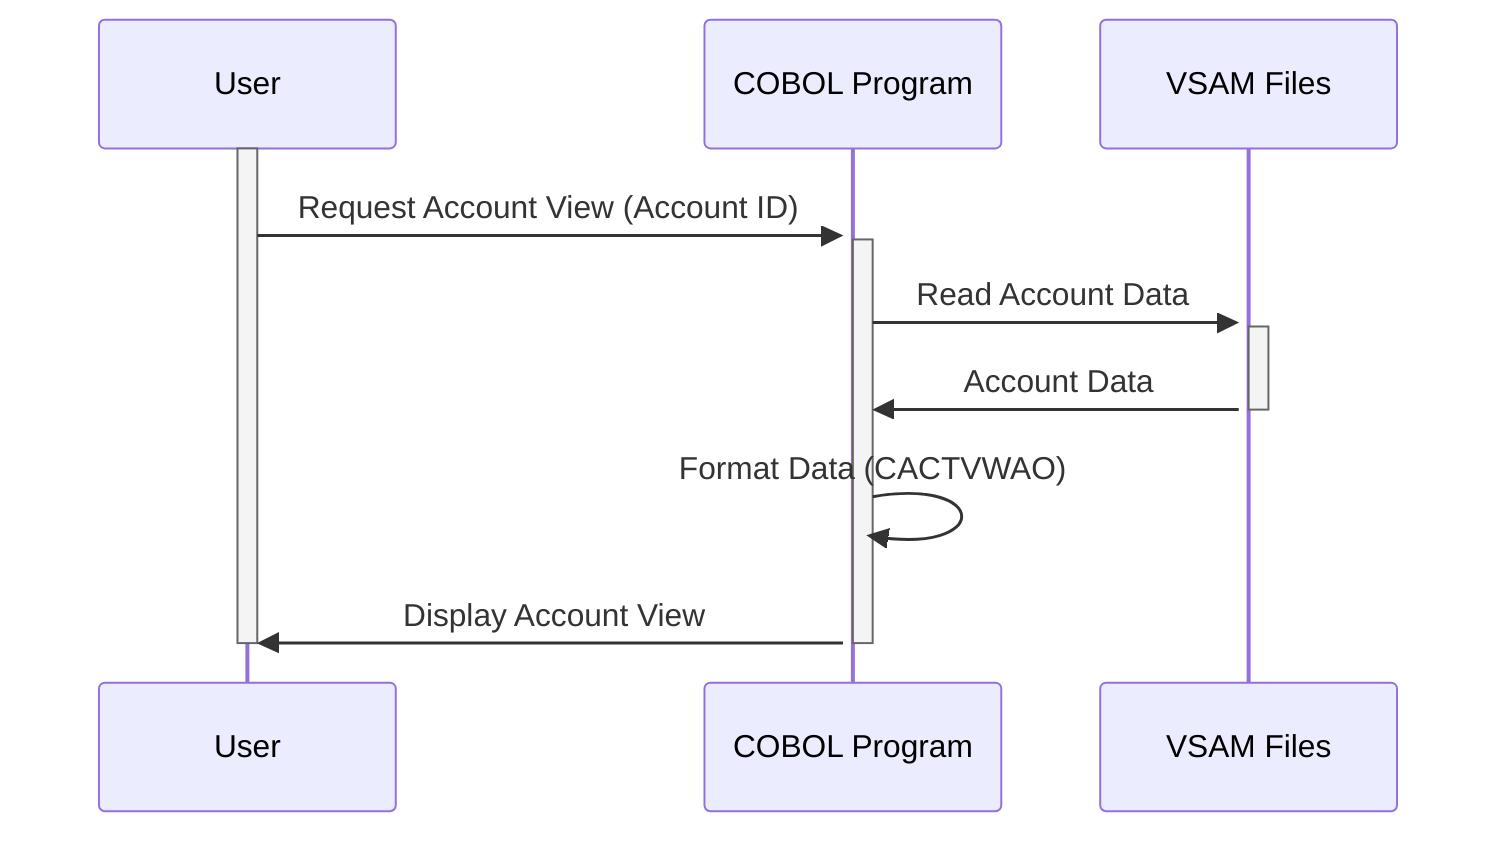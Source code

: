 sequenceDiagram
    participant User
    participant COBOL Program
    participant VSAM Files

    activate User
    User->>+COBOL Program: Request Account View (Account ID)
    activate COBOL Program
    COBOL Program->>+VSAM Files: Read Account Data
    activate VSAM Files
    VSAM Files->>COBOL Program: Account Data
    deactivate VSAM Files
    COBOL Program->>COBOL Program: Format Data (CACTVWAO)
    COBOL Program->>User: Display Account View
    deactivate COBOL Program
    deactivate User